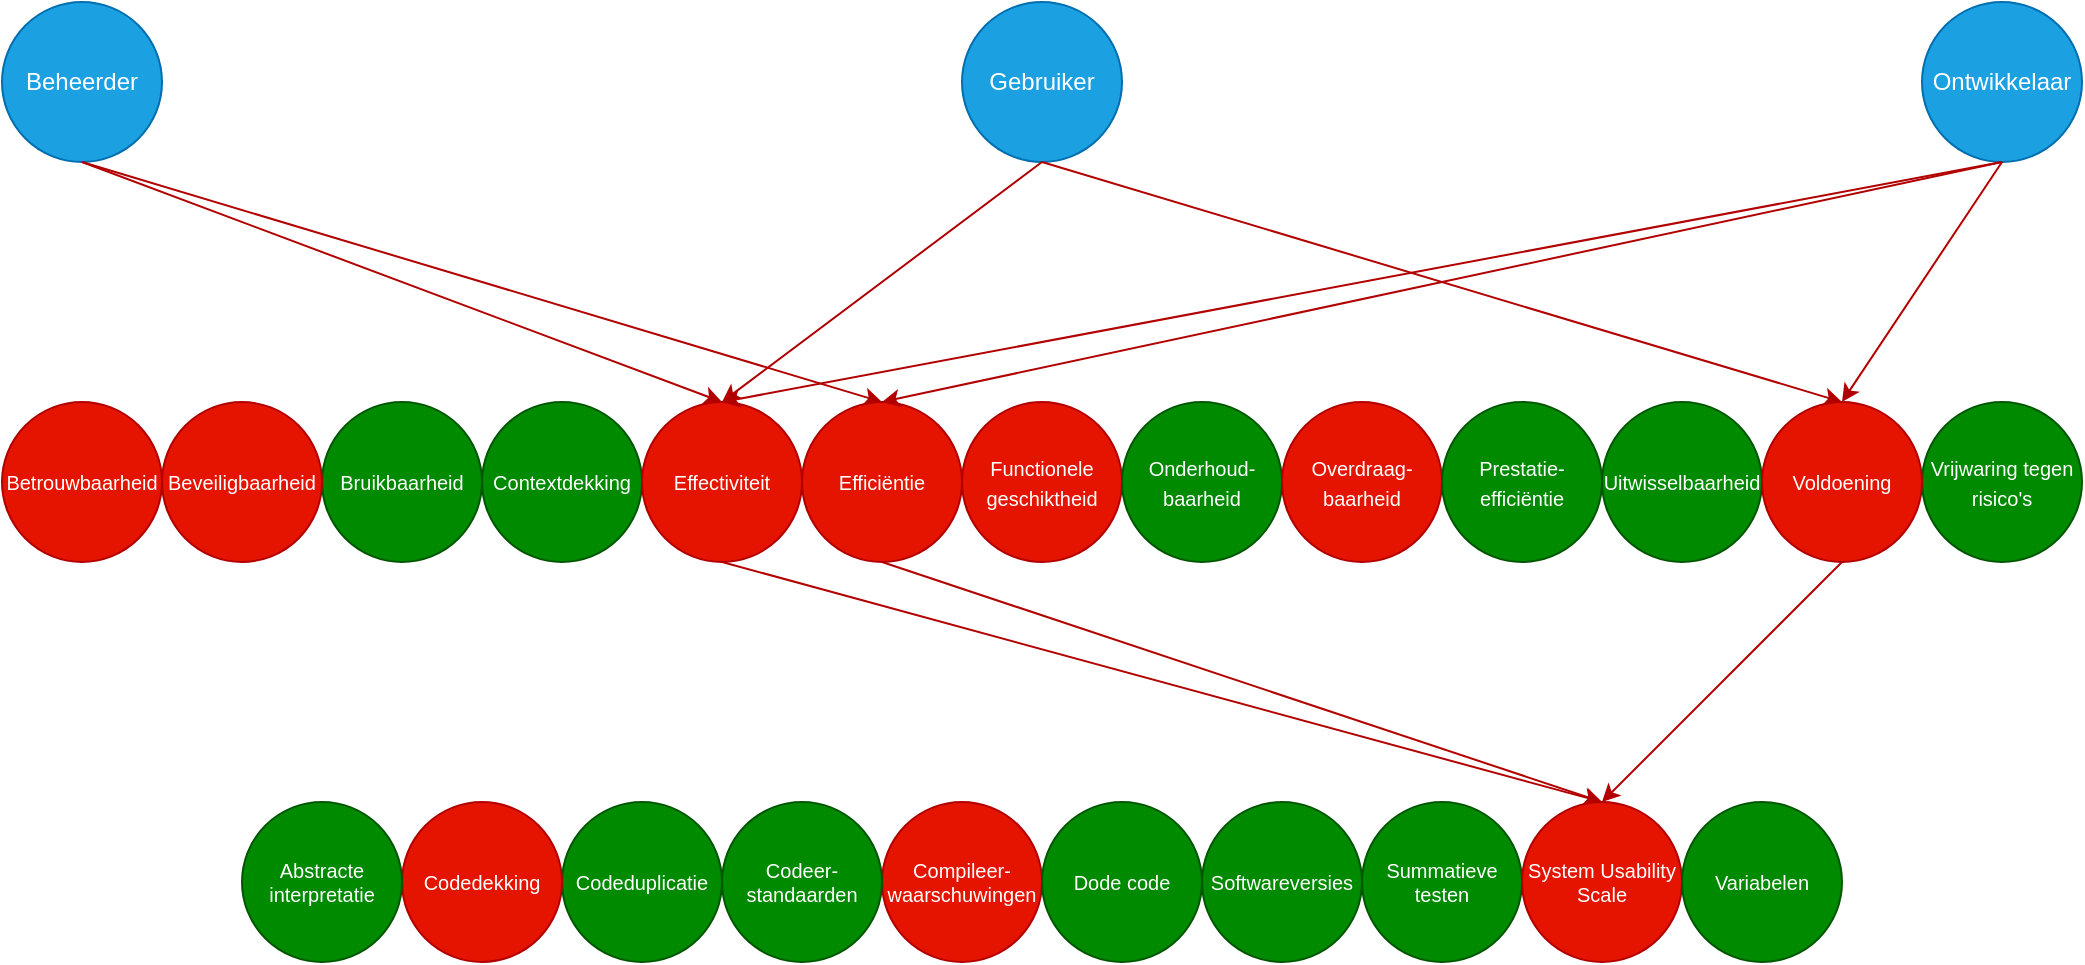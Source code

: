 <mxfile>
    <diagram id="9UrF8KXp-wr852zuDkVT" name="Page-1">
        <mxGraphModel dx="677" dy="425" grid="0" gridSize="10" guides="1" tooltips="1" connect="1" arrows="1" fold="1" page="0" pageScale="1" pageWidth="1169" pageHeight="827" math="0" shadow="0">
            <root>
                <mxCell id="0"/>
                <mxCell id="1" parent="0"/>
                <mxCell id="2" value="Beheerder" style="ellipse;whiteSpace=wrap;html=1;aspect=fixed;fillColor=#1ba1e2;strokeColor=#006EAF;fontColor=#ffffff;" parent="1" vertex="1">
                    <mxGeometry x="120" y="80" width="80" height="80" as="geometry"/>
                </mxCell>
                <mxCell id="3" value="Ontwikkelaar" style="ellipse;whiteSpace=wrap;html=1;aspect=fixed;fillColor=#1ba1e2;fontColor=#ffffff;strokeColor=#006EAF;" parent="1" vertex="1">
                    <mxGeometry x="1080" y="80" width="80" height="80" as="geometry"/>
                </mxCell>
                <mxCell id="4" value="Gebruiker" style="ellipse;whiteSpace=wrap;html=1;aspect=fixed;fillColor=#1ba1e2;fontColor=#ffffff;strokeColor=#006EAF;" parent="1" vertex="1">
                    <mxGeometry x="600" y="80" width="80" height="80" as="geometry"/>
                </mxCell>
                <mxCell id="5" value="&lt;font color=&quot;#ffffff&quot; style=&quot;font-size: 10px;&quot;&gt;Bruikbaarheid&lt;/font&gt;" style="ellipse;whiteSpace=wrap;html=1;aspect=fixed;fillColor=#008a00;fontColor=#ffffff;strokeColor=#005700;" parent="1" vertex="1">
                    <mxGeometry x="280" y="280" width="80" height="80" as="geometry"/>
                </mxCell>
                <mxCell id="6" value="&lt;font style=&quot;font-size: 10px;&quot;&gt;Uitwisselbaarheid&lt;/font&gt;" style="ellipse;whiteSpace=wrap;html=1;aspect=fixed;fillColor=#008a00;strokeColor=#005700;fontColor=#ffffff;" parent="1" vertex="1">
                    <mxGeometry x="920" y="280" width="80" height="80" as="geometry"/>
                </mxCell>
                <mxCell id="7" value="&lt;font style=&quot;font-size: 10px;&quot;&gt;Contextdekking&lt;/font&gt;" style="ellipse;whiteSpace=wrap;html=1;aspect=fixed;fillColor=#008a00;fontColor=#ffffff;strokeColor=#005700;" parent="1" vertex="1">
                    <mxGeometry x="360" y="280" width="80" height="80" as="geometry"/>
                </mxCell>
                <mxCell id="61" style="edgeStyle=none;html=1;exitX=0.5;exitY=1;exitDx=0;exitDy=0;entryX=0.5;entryY=0;entryDx=0;entryDy=0;fontSize=10;fillColor=#e51400;strokeColor=#B20000;" parent="1" source="8" target="48" edge="1">
                    <mxGeometry relative="1" as="geometry"/>
                </mxCell>
                <mxCell id="8" value="&lt;font style=&quot;font-size: 10px;&quot;&gt;Effectiviteit&lt;/font&gt;" style="ellipse;whiteSpace=wrap;html=1;aspect=fixed;fillColor=#e51400;fontColor=#ffffff;strokeColor=#B20000;" parent="1" vertex="1">
                    <mxGeometry x="440" y="280" width="80" height="80" as="geometry"/>
                </mxCell>
                <mxCell id="63" style="edgeStyle=none;html=1;exitX=0.5;exitY=1;exitDx=0;exitDy=0;entryX=0.5;entryY=0;entryDx=0;entryDy=0;fontSize=10;fillColor=#e51400;strokeColor=#B20000;" parent="1" source="9" target="48" edge="1">
                    <mxGeometry relative="1" as="geometry"/>
                </mxCell>
                <mxCell id="9" value="&lt;font style=&quot;font-size: 10px;&quot;&gt;Efficiëntie&lt;/font&gt;" style="ellipse;whiteSpace=wrap;html=1;aspect=fixed;fillColor=#e51400;fontColor=#ffffff;strokeColor=#B20000;" parent="1" vertex="1">
                    <mxGeometry x="520" y="280" width="80" height="80" as="geometry"/>
                </mxCell>
                <mxCell id="10" value="&lt;font style=&quot;font-size: 10px;&quot;&gt;Vrijwaring tegen risico's&lt;/font&gt;" style="ellipse;whiteSpace=wrap;html=1;aspect=fixed;fillColor=#008a00;fontColor=#ffffff;strokeColor=#005700;" parent="1" vertex="1">
                    <mxGeometry x="1080" y="280" width="80" height="80" as="geometry"/>
                </mxCell>
                <mxCell id="11" value="&lt;font style=&quot;font-size: 10px;&quot;&gt;Functionele geschiktheid&lt;/font&gt;" style="ellipse;whiteSpace=wrap;html=1;aspect=fixed;fillColor=#e51400;fontColor=#ffffff;strokeColor=#B20000;" parent="1" vertex="1">
                    <mxGeometry x="600" y="280" width="80" height="80" as="geometry"/>
                </mxCell>
                <mxCell id="12" value="&lt;font style=&quot;font-size: 10px;&quot;&gt;Onderhoud-baarheid&lt;/font&gt;" style="ellipse;whiteSpace=wrap;html=1;aspect=fixed;fillColor=#008a00;strokeColor=#005700;fontColor=#ffffff;" parent="1" vertex="1">
                    <mxGeometry x="680" y="280" width="80" height="80" as="geometry"/>
                </mxCell>
                <mxCell id="13" value="&lt;font style=&quot;font-size: 10px;&quot;&gt;Overdraag-baarheid&lt;/font&gt;" style="ellipse;whiteSpace=wrap;html=1;aspect=fixed;fillColor=#e51400;strokeColor=#B20000;fontColor=#ffffff;" parent="1" vertex="1">
                    <mxGeometry x="760" y="280" width="80" height="80" as="geometry"/>
                </mxCell>
                <mxCell id="14" value="&lt;font style=&quot;font-size: 10px;&quot;&gt;Prestatie-efficiëntie&lt;/font&gt;" style="ellipse;whiteSpace=wrap;html=1;aspect=fixed;fillColor=#008a00;strokeColor=#005700;fontColor=#ffffff;" parent="1" vertex="1">
                    <mxGeometry x="840" y="280" width="80" height="80" as="geometry"/>
                </mxCell>
                <mxCell id="72" style="edgeStyle=none;html=1;exitX=0.5;exitY=1;exitDx=0;exitDy=0;entryX=0.5;entryY=0;entryDx=0;entryDy=0;fontSize=10;fillColor=#e51400;strokeColor=#B20000;" parent="1" source="15" target="48" edge="1">
                    <mxGeometry relative="1" as="geometry"/>
                </mxCell>
                <mxCell id="15" value="&lt;font style=&quot;font-size: 10px;&quot;&gt;Voldoening&lt;/font&gt;" style="ellipse;whiteSpace=wrap;html=1;aspect=fixed;fillColor=#e51400;fontColor=#ffffff;strokeColor=#B20000;" parent="1" vertex="1">
                    <mxGeometry x="1000" y="280" width="80" height="80" as="geometry"/>
                </mxCell>
                <mxCell id="16" value="&lt;font color=&quot;#ffffff&quot; style=&quot;font-size: 10px;&quot;&gt;Beveiligbaarheid&lt;/font&gt;" style="ellipse;whiteSpace=wrap;html=1;aspect=fixed;fillColor=#e51400;fontColor=#ffffff;strokeColor=#B20000;" parent="1" vertex="1">
                    <mxGeometry x="200" y="280" width="80" height="80" as="geometry"/>
                </mxCell>
                <mxCell id="17" value="&lt;font color=&quot;#ffffff&quot; style=&quot;font-size: 10px;&quot;&gt;Betrouwbaarheid&lt;/font&gt;" style="ellipse;whiteSpace=wrap;html=1;aspect=fixed;fillColor=#e51400;fontColor=#ffffff;strokeColor=#B20000;" parent="1" vertex="1">
                    <mxGeometry x="120" y="280" width="80" height="80" as="geometry"/>
                </mxCell>
                <mxCell id="24" value="" style="endArrow=classic;html=1;fontSize=10;entryX=0.5;entryY=0;entryDx=0;entryDy=0;exitX=0.5;exitY=1;exitDx=0;exitDy=0;fillColor=#e51400;strokeColor=#B20000;" parent="1" source="2" target="8" edge="1">
                    <mxGeometry width="50" height="50" relative="1" as="geometry">
                        <mxPoint x="310" y="70" as="sourcePoint"/>
                        <mxPoint x="360" y="20" as="targetPoint"/>
                    </mxGeometry>
                </mxCell>
                <mxCell id="25" value="" style="endArrow=classic;html=1;fontSize=10;entryX=0.5;entryY=0;entryDx=0;entryDy=0;exitX=0.5;exitY=1;exitDx=0;exitDy=0;fillColor=#e51400;strokeColor=#B20000;" parent="1" source="2" target="9" edge="1">
                    <mxGeometry width="50" height="50" relative="1" as="geometry">
                        <mxPoint x="290" y="110" as="sourcePoint"/>
                        <mxPoint x="340" y="60" as="targetPoint"/>
                    </mxGeometry>
                </mxCell>
                <mxCell id="26" value="" style="endArrow=classic;html=1;fontSize=10;entryX=0.5;entryY=0;entryDx=0;entryDy=0;exitX=0.5;exitY=1;exitDx=0;exitDy=0;fillColor=#e51400;strokeColor=#B20000;" parent="1" source="4" target="8" edge="1">
                    <mxGeometry width="50" height="50" relative="1" as="geometry">
                        <mxPoint x="710" y="160" as="sourcePoint"/>
                        <mxPoint x="760" y="110" as="targetPoint"/>
                    </mxGeometry>
                </mxCell>
                <mxCell id="27" value="" style="endArrow=classic;html=1;fontSize=10;entryX=0.5;entryY=0;entryDx=0;entryDy=0;exitX=0.5;exitY=1;exitDx=0;exitDy=0;fillColor=#e51400;strokeColor=#B20000;" parent="1" source="4" target="15" edge="1">
                    <mxGeometry width="50" height="50" relative="1" as="geometry">
                        <mxPoint x="750" y="100" as="sourcePoint"/>
                        <mxPoint x="800" y="50" as="targetPoint"/>
                    </mxGeometry>
                </mxCell>
                <mxCell id="29" value="" style="edgeStyle=none;orthogonalLoop=1;jettySize=auto;html=1;fontSize=10;entryX=0.5;entryY=0;entryDx=0;entryDy=0;exitX=0.5;exitY=1;exitDx=0;exitDy=0;fillColor=#e51400;strokeColor=#B20000;" parent="1" source="3" target="15" edge="1">
                    <mxGeometry width="100" relative="1" as="geometry">
                        <mxPoint x="950" y="160" as="sourcePoint"/>
                        <mxPoint x="1050" y="160" as="targetPoint"/>
                        <Array as="points"/>
                    </mxGeometry>
                </mxCell>
                <mxCell id="35" value="" style="edgeStyle=none;orthogonalLoop=1;jettySize=auto;html=1;fontSize=10;exitX=0.5;exitY=1;exitDx=0;exitDy=0;entryX=0.5;entryY=0;entryDx=0;entryDy=0;fillColor=#e51400;strokeColor=#B20000;" parent="1" source="3" target="9" edge="1">
                    <mxGeometry width="100" relative="1" as="geometry">
                        <mxPoint x="890" y="130" as="sourcePoint"/>
                        <mxPoint x="780" y="270" as="targetPoint"/>
                        <Array as="points"/>
                    </mxGeometry>
                </mxCell>
                <mxCell id="36" value="" style="edgeStyle=none;orthogonalLoop=1;jettySize=auto;html=1;fontSize=10;entryX=0.5;entryY=0;entryDx=0;entryDy=0;exitX=0.5;exitY=1;exitDx=0;exitDy=0;fillColor=#e51400;strokeColor=#B20000;" parent="1" source="3" target="8" edge="1">
                    <mxGeometry width="100" relative="1" as="geometry">
                        <mxPoint x="810" y="110" as="sourcePoint"/>
                        <mxPoint x="910" y="110" as="targetPoint"/>
                        <Array as="points"/>
                    </mxGeometry>
                </mxCell>
                <mxCell id="41" value="Compileer-waarschuwingen" style="ellipse;whiteSpace=wrap;html=1;aspect=fixed;fontSize=10;fillColor=#e51400;fontColor=#ffffff;strokeColor=#B20000;" parent="1" vertex="1">
                    <mxGeometry x="560" y="480" width="80" height="80" as="geometry"/>
                </mxCell>
                <mxCell id="42" value="Dode code" style="ellipse;whiteSpace=wrap;html=1;aspect=fixed;fontSize=10;fillColor=#008a00;fontColor=#ffffff;strokeColor=#005700;" parent="1" vertex="1">
                    <mxGeometry x="640" y="480" width="80" height="80" as="geometry"/>
                </mxCell>
                <mxCell id="43" value="Codeer-standaarden" style="ellipse;whiteSpace=wrap;html=1;aspect=fixed;fontSize=10;fillColor=#008a00;fontColor=#ffffff;strokeColor=#005700;" parent="1" vertex="1">
                    <mxGeometry x="480" y="480" width="80" height="80" as="geometry"/>
                </mxCell>
                <mxCell id="44" value="Codeduplicatie" style="ellipse;whiteSpace=wrap;html=1;aspect=fixed;fontSize=10;fillColor=#008a00;fontColor=#ffffff;strokeColor=#005700;" parent="1" vertex="1">
                    <mxGeometry x="400" y="480" width="80" height="80" as="geometry"/>
                </mxCell>
                <mxCell id="45" value="Codedekking" style="ellipse;whiteSpace=wrap;html=1;aspect=fixed;fontSize=10;fillColor=#e51400;fontColor=#ffffff;strokeColor=#B20000;" parent="1" vertex="1">
                    <mxGeometry x="320" y="480" width="80" height="80" as="geometry"/>
                </mxCell>
                <mxCell id="46" value="Softwareversies" style="ellipse;whiteSpace=wrap;html=1;aspect=fixed;fontSize=10;fillColor=#008a00;fontColor=#ffffff;strokeColor=#005700;" parent="1" vertex="1">
                    <mxGeometry x="720" y="480" width="80" height="80" as="geometry"/>
                </mxCell>
                <mxCell id="47" value="Summatieve testen" style="ellipse;whiteSpace=wrap;html=1;aspect=fixed;fontSize=10;fillColor=#008a00;fontColor=#ffffff;strokeColor=#005700;" parent="1" vertex="1">
                    <mxGeometry x="800" y="480" width="80" height="80" as="geometry"/>
                </mxCell>
                <mxCell id="48" value="System Usability Scale" style="ellipse;whiteSpace=wrap;html=1;aspect=fixed;fontSize=10;fillColor=#e51400;fontColor=#ffffff;strokeColor=#B20000;" parent="1" vertex="1">
                    <mxGeometry x="880" y="480" width="80" height="80" as="geometry"/>
                </mxCell>
                <mxCell id="49" value="Variabelen" style="ellipse;whiteSpace=wrap;html=1;aspect=fixed;fontSize=10;fillColor=#008a00;fontColor=#ffffff;strokeColor=#005700;" parent="1" vertex="1">
                    <mxGeometry x="960" y="480" width="80" height="80" as="geometry"/>
                </mxCell>
                <mxCell id="50" value="Abstracte interpretatie" style="ellipse;whiteSpace=wrap;html=1;aspect=fixed;fontSize=10;fillColor=#008a00;strokeColor=#005700;fontColor=#ffffff;" parent="1" vertex="1">
                    <mxGeometry x="240" y="480" width="80" height="80" as="geometry"/>
                </mxCell>
            </root>
        </mxGraphModel>
    </diagram>
</mxfile>